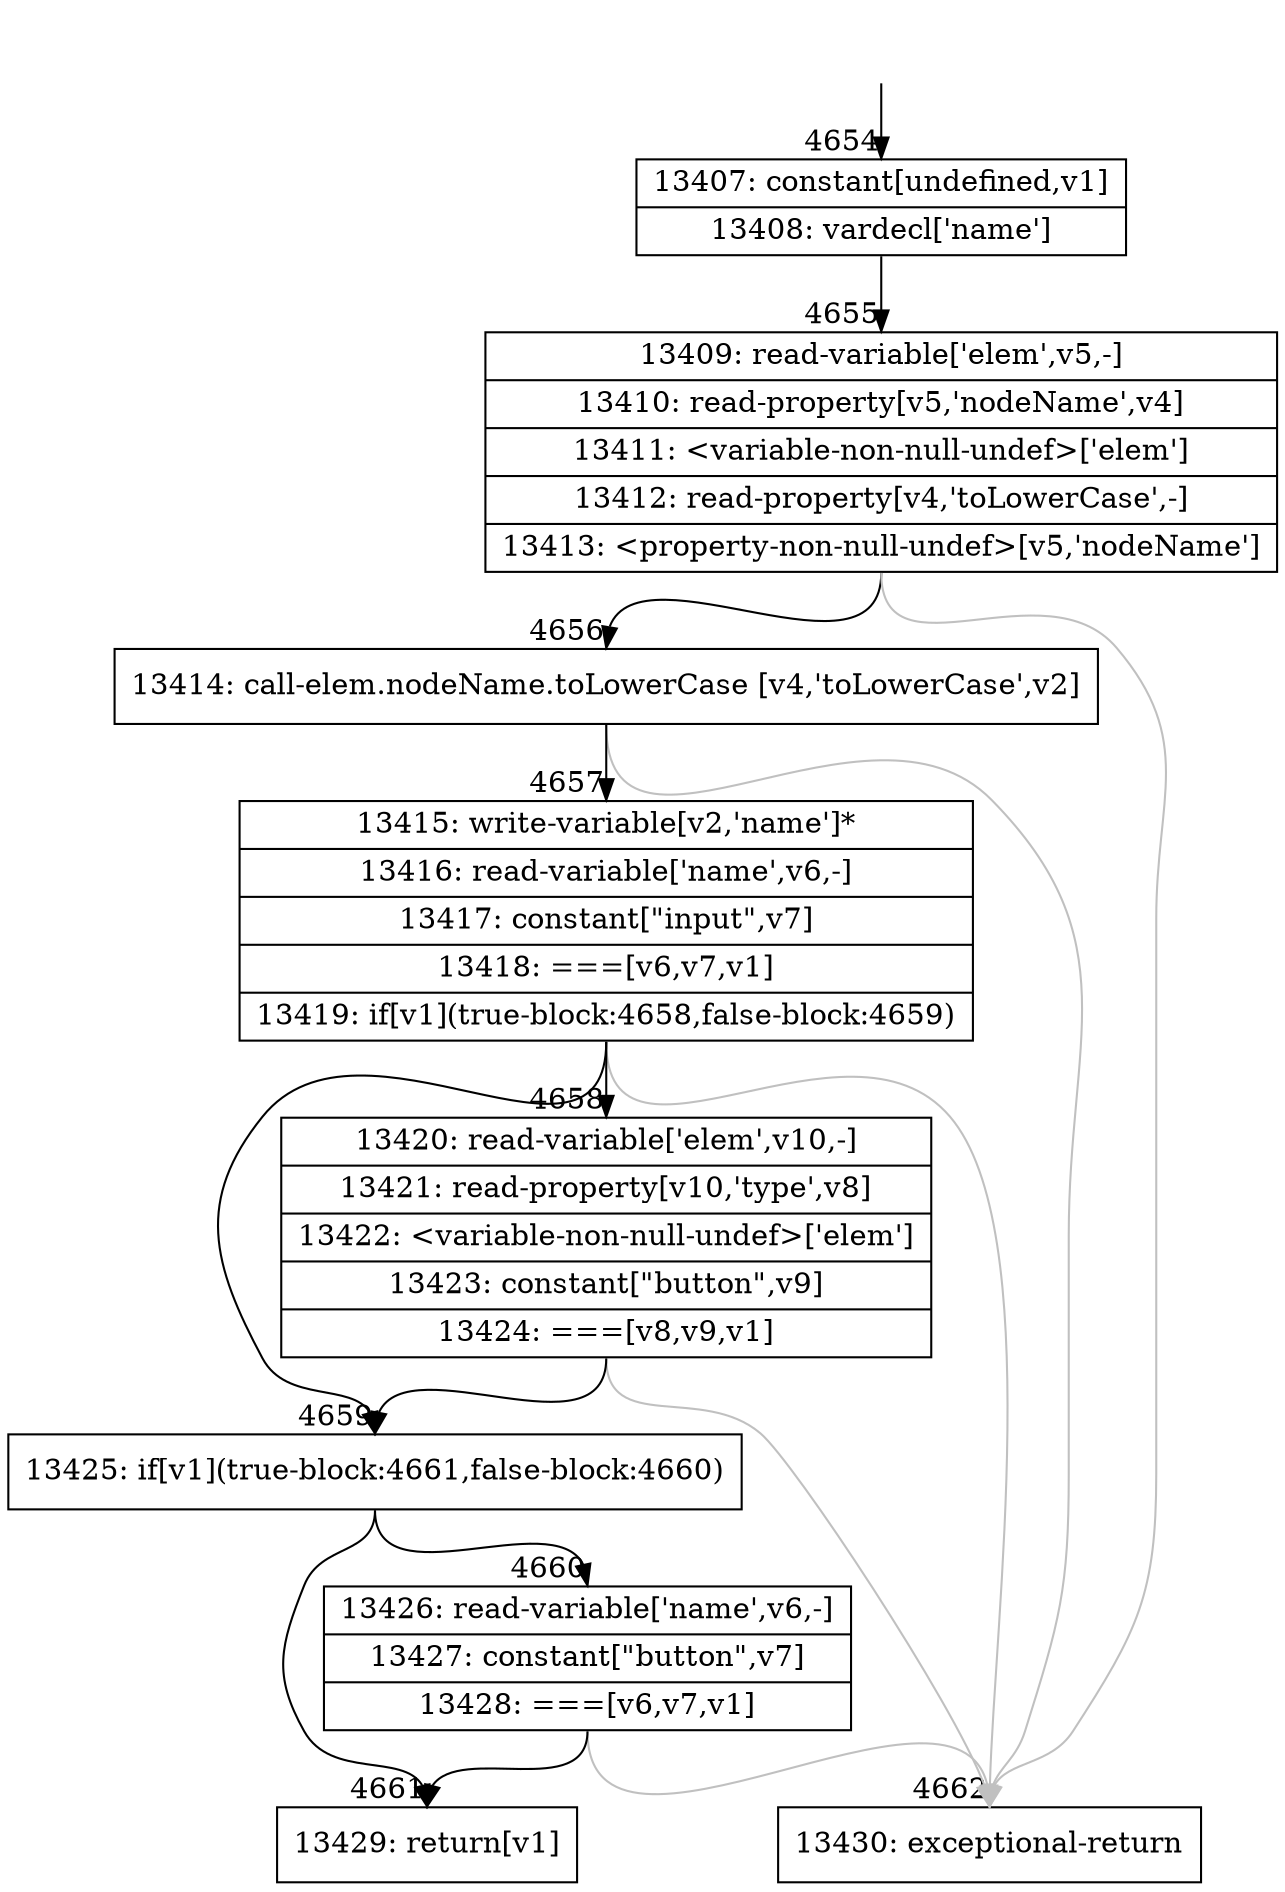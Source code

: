 digraph {
rankdir="TD"
BB_entry309[shape=none,label=""];
BB_entry309 -> BB4654 [tailport=s, headport=n, headlabel="    4654"]
BB4654 [shape=record label="{13407: constant[undefined,v1]|13408: vardecl['name']}" ] 
BB4654 -> BB4655 [tailport=s, headport=n, headlabel="      4655"]
BB4655 [shape=record label="{13409: read-variable['elem',v5,-]|13410: read-property[v5,'nodeName',v4]|13411: \<variable-non-null-undef\>['elem']|13412: read-property[v4,'toLowerCase',-]|13413: \<property-non-null-undef\>[v5,'nodeName']}" ] 
BB4655 -> BB4656 [tailport=s, headport=n, headlabel="      4656"]
BB4655 -> BB4662 [tailport=s, headport=n, color=gray, headlabel="      4662"]
BB4656 [shape=record label="{13414: call-elem.nodeName.toLowerCase [v4,'toLowerCase',v2]}" ] 
BB4656 -> BB4657 [tailport=s, headport=n, headlabel="      4657"]
BB4656 -> BB4662 [tailport=s, headport=n, color=gray]
BB4657 [shape=record label="{13415: write-variable[v2,'name']*|13416: read-variable['name',v6,-]|13417: constant[\"input\",v7]|13418: ===[v6,v7,v1]|13419: if[v1](true-block:4658,false-block:4659)}" ] 
BB4657 -> BB4659 [tailport=s, headport=n, headlabel="      4659"]
BB4657 -> BB4658 [tailport=s, headport=n, headlabel="      4658"]
BB4657 -> BB4662 [tailport=s, headport=n, color=gray]
BB4658 [shape=record label="{13420: read-variable['elem',v10,-]|13421: read-property[v10,'type',v8]|13422: \<variable-non-null-undef\>['elem']|13423: constant[\"button\",v9]|13424: ===[v8,v9,v1]}" ] 
BB4658 -> BB4659 [tailport=s, headport=n]
BB4658 -> BB4662 [tailport=s, headport=n, color=gray]
BB4659 [shape=record label="{13425: if[v1](true-block:4661,false-block:4660)}" ] 
BB4659 -> BB4661 [tailport=s, headport=n, headlabel="      4661"]
BB4659 -> BB4660 [tailport=s, headport=n, headlabel="      4660"]
BB4660 [shape=record label="{13426: read-variable['name',v6,-]|13427: constant[\"button\",v7]|13428: ===[v6,v7,v1]}" ] 
BB4660 -> BB4661 [tailport=s, headport=n]
BB4660 -> BB4662 [tailport=s, headport=n, color=gray]
BB4661 [shape=record label="{13429: return[v1]}" ] 
BB4662 [shape=record label="{13430: exceptional-return}" ] 
//#$~ 4947
}
